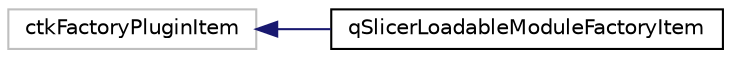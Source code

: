 digraph "Graphical Class Hierarchy"
{
  bgcolor="transparent";
  edge [fontname="Helvetica",fontsize="10",labelfontname="Helvetica",labelfontsize="10"];
  node [fontname="Helvetica",fontsize="10",shape=record];
  rankdir="LR";
  Node1035 [label="ctkFactoryPluginItem",height=0.2,width=0.4,color="grey75"];
  Node1035 -> Node0 [dir="back",color="midnightblue",fontsize="10",style="solid",fontname="Helvetica"];
  Node0 [label="qSlicerLoadableModuleFactoryItem",height=0.2,width=0.4,color="black",URL="$classqSlicerLoadableModuleFactoryItem.html"];
}
